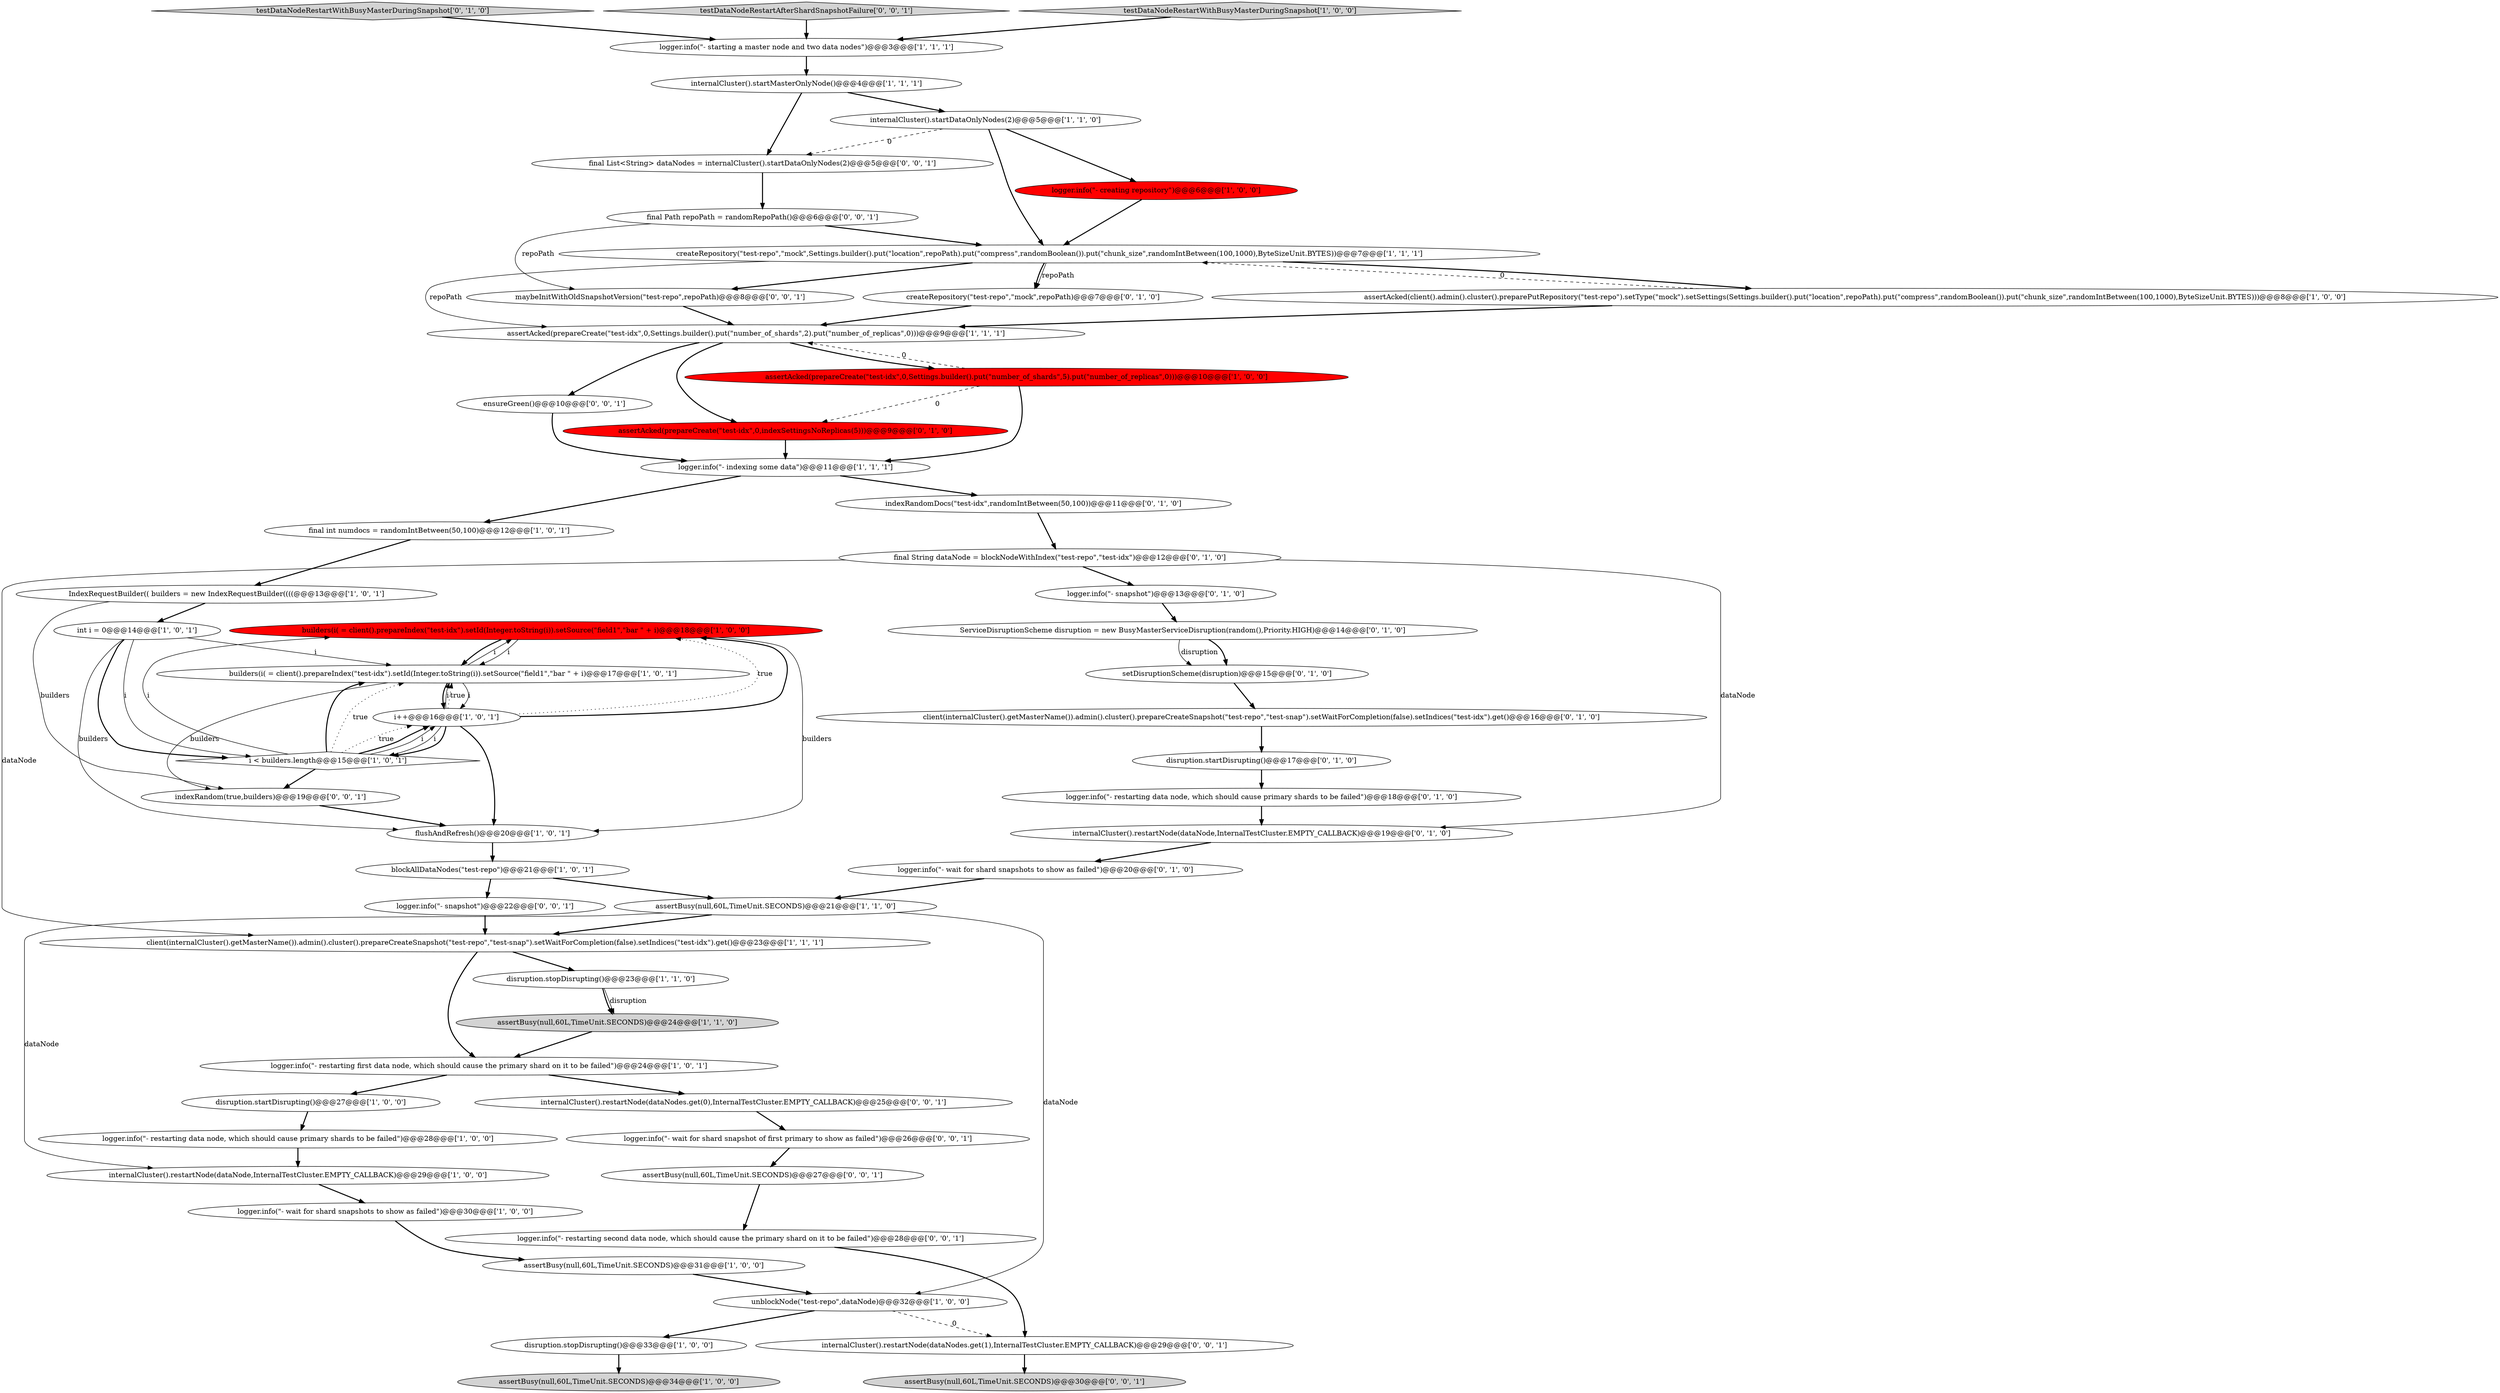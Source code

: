 digraph {
8 [style = filled, label = "assertBusy(null,60L,TimeUnit.SECONDS)@@@21@@@['1', '1', '0']", fillcolor = white, shape = ellipse image = "AAA0AAABBB1BBB"];
56 [style = filled, label = "assertBusy(null,60L,TimeUnit.SECONDS)@@@30@@@['0', '0', '1']", fillcolor = lightgray, shape = ellipse image = "AAA0AAABBB3BBB"];
27 [style = filled, label = "disruption.startDisrupting()@@@27@@@['1', '0', '0']", fillcolor = white, shape = ellipse image = "AAA0AAABBB1BBB"];
28 [style = filled, label = "internalCluster().startMasterOnlyNode()@@@4@@@['1', '1', '1']", fillcolor = white, shape = ellipse image = "AAA0AAABBB1BBB"];
34 [style = filled, label = "testDataNodeRestartWithBusyMasterDuringSnapshot['0', '1', '0']", fillcolor = lightgray, shape = diamond image = "AAA0AAABBB2BBB"];
10 [style = filled, label = "disruption.stopDisrupting()@@@33@@@['1', '0', '0']", fillcolor = white, shape = ellipse image = "AAA0AAABBB1BBB"];
42 [style = filled, label = "client(internalCluster().getMasterName()).admin().cluster().prepareCreateSnapshot(\"test-repo\",\"test-snap\").setWaitForCompletion(false).setIndices(\"test-idx\").get()@@@16@@@['0', '1', '0']", fillcolor = white, shape = ellipse image = "AAA0AAABBB2BBB"];
50 [style = filled, label = "internalCluster().restartNode(dataNodes.get(1),InternalTestCluster.EMPTY_CALLBACK)@@@29@@@['0', '0', '1']", fillcolor = white, shape = ellipse image = "AAA0AAABBB3BBB"];
52 [style = filled, label = "logger.info(\"- restarting second data node, which should cause the primary shard on it to be failed\")@@@28@@@['0', '0', '1']", fillcolor = white, shape = ellipse image = "AAA0AAABBB3BBB"];
23 [style = filled, label = "logger.info(\"- indexing some data\")@@@11@@@['1', '1', '1']", fillcolor = white, shape = ellipse image = "AAA0AAABBB1BBB"];
35 [style = filled, label = "logger.info(\"- wait for shard snapshots to show as failed\")@@@20@@@['0', '1', '0']", fillcolor = white, shape = ellipse image = "AAA0AAABBB2BBB"];
33 [style = filled, label = "createRepository(\"test-repo\",\"mock\",repoPath)@@@7@@@['0', '1', '0']", fillcolor = white, shape = ellipse image = "AAA0AAABBB2BBB"];
22 [style = filled, label = "builders(i( = client().prepareIndex(\"test-idx\").setId(Integer.toString(i)).setSource(\"field1\",\"bar \" + i)@@@18@@@['1', '0', '0']", fillcolor = red, shape = ellipse image = "AAA1AAABBB1BBB"];
12 [style = filled, label = "blockAllDataNodes(\"test-repo\")@@@21@@@['1', '0', '1']", fillcolor = white, shape = ellipse image = "AAA0AAABBB1BBB"];
55 [style = filled, label = "ensureGreen()@@@10@@@['0', '0', '1']", fillcolor = white, shape = ellipse image = "AAA0AAABBB3BBB"];
21 [style = filled, label = "unblockNode(\"test-repo\",dataNode)@@@32@@@['1', '0', '0']", fillcolor = white, shape = ellipse image = "AAA0AAABBB1BBB"];
30 [style = filled, label = "createRepository(\"test-repo\",\"mock\",Settings.builder().put(\"location\",repoPath).put(\"compress\",randomBoolean()).put(\"chunk_size\",randomIntBetween(100,1000),ByteSizeUnit.BYTES))@@@7@@@['1', '1', '1']", fillcolor = white, shape = ellipse image = "AAA0AAABBB1BBB"];
19 [style = filled, label = "assertAcked(prepareCreate(\"test-idx\",0,Settings.builder().put(\"number_of_shards\",2).put(\"number_of_replicas\",0)))@@@9@@@['1', '1', '1']", fillcolor = white, shape = ellipse image = "AAA0AAABBB1BBB"];
48 [style = filled, label = "indexRandom(true,builders)@@@19@@@['0', '0', '1']", fillcolor = white, shape = ellipse image = "AAA0AAABBB3BBB"];
29 [style = filled, label = "assertBusy(null,60L,TimeUnit.SECONDS)@@@31@@@['1', '0', '0']", fillcolor = white, shape = ellipse image = "AAA0AAABBB1BBB"];
17 [style = filled, label = "logger.info(\"- wait for shard snapshots to show as failed\")@@@30@@@['1', '0', '0']", fillcolor = white, shape = ellipse image = "AAA0AAABBB1BBB"];
36 [style = filled, label = "logger.info(\"- restarting data node, which should cause primary shards to be failed\")@@@18@@@['0', '1', '0']", fillcolor = white, shape = ellipse image = "AAA0AAABBB2BBB"];
45 [style = filled, label = "assertBusy(null,60L,TimeUnit.SECONDS)@@@27@@@['0', '0', '1']", fillcolor = white, shape = ellipse image = "AAA0AAABBB3BBB"];
46 [style = filled, label = "logger.info(\"- snapshot\")@@@22@@@['0', '0', '1']", fillcolor = white, shape = ellipse image = "AAA0AAABBB3BBB"];
47 [style = filled, label = "testDataNodeRestartAfterShardSnapshotFailure['0', '0', '1']", fillcolor = lightgray, shape = diamond image = "AAA0AAABBB3BBB"];
32 [style = filled, label = "logger.info(\"- snapshot\")@@@13@@@['0', '1', '0']", fillcolor = white, shape = ellipse image = "AAA0AAABBB2BBB"];
1 [style = filled, label = "disruption.stopDisrupting()@@@23@@@['1', '1', '0']", fillcolor = white, shape = ellipse image = "AAA0AAABBB1BBB"];
39 [style = filled, label = "disruption.startDisrupting()@@@17@@@['0', '1', '0']", fillcolor = white, shape = ellipse image = "AAA0AAABBB2BBB"];
40 [style = filled, label = "final String dataNode = blockNodeWithIndex(\"test-repo\",\"test-idx\")@@@12@@@['0', '1', '0']", fillcolor = white, shape = ellipse image = "AAA0AAABBB2BBB"];
16 [style = filled, label = "logger.info(\"- starting a master node and two data nodes\")@@@3@@@['1', '1', '1']", fillcolor = white, shape = ellipse image = "AAA0AAABBB1BBB"];
3 [style = filled, label = "internalCluster().startDataOnlyNodes(2)@@@5@@@['1', '1', '0']", fillcolor = white, shape = ellipse image = "AAA0AAABBB1BBB"];
44 [style = filled, label = "internalCluster().restartNode(dataNode,InternalTestCluster.EMPTY_CALLBACK)@@@19@@@['0', '1', '0']", fillcolor = white, shape = ellipse image = "AAA0AAABBB2BBB"];
7 [style = filled, label = "assertBusy(null,60L,TimeUnit.SECONDS)@@@24@@@['1', '1', '0']", fillcolor = lightgray, shape = ellipse image = "AAA0AAABBB1BBB"];
41 [style = filled, label = "indexRandomDocs(\"test-idx\",randomIntBetween(50,100))@@@11@@@['0', '1', '0']", fillcolor = white, shape = ellipse image = "AAA0AAABBB2BBB"];
25 [style = filled, label = "IndexRequestBuilder(( builders = new IndexRequestBuilder((((@@@13@@@['1', '0', '1']", fillcolor = white, shape = ellipse image = "AAA0AAABBB1BBB"];
38 [style = filled, label = "setDisruptionScheme(disruption)@@@15@@@['0', '1', '0']", fillcolor = white, shape = ellipse image = "AAA0AAABBB2BBB"];
37 [style = filled, label = "assertAcked(prepareCreate(\"test-idx\",0,indexSettingsNoReplicas(5)))@@@9@@@['0', '1', '0']", fillcolor = red, shape = ellipse image = "AAA1AAABBB2BBB"];
18 [style = filled, label = "assertAcked(client().admin().cluster().preparePutRepository(\"test-repo\").setType(\"mock\").setSettings(Settings.builder().put(\"location\",repoPath).put(\"compress\",randomBoolean()).put(\"chunk_size\",randomIntBetween(100,1000),ByteSizeUnit.BYTES)))@@@8@@@['1', '0', '0']", fillcolor = white, shape = ellipse image = "AAA0AAABBB1BBB"];
4 [style = filled, label = "internalCluster().restartNode(dataNode,InternalTestCluster.EMPTY_CALLBACK)@@@29@@@['1', '0', '0']", fillcolor = white, shape = ellipse image = "AAA0AAABBB1BBB"];
9 [style = filled, label = "assertBusy(null,60L,TimeUnit.SECONDS)@@@34@@@['1', '0', '0']", fillcolor = lightgray, shape = ellipse image = "AAA0AAABBB1BBB"];
13 [style = filled, label = "i++@@@16@@@['1', '0', '1']", fillcolor = white, shape = ellipse image = "AAA0AAABBB1BBB"];
0 [style = filled, label = "logger.info(\"- creating repository\")@@@6@@@['1', '0', '0']", fillcolor = red, shape = ellipse image = "AAA1AAABBB1BBB"];
24 [style = filled, label = "logger.info(\"- restarting first data node, which should cause the primary shard on it to be failed\")@@@24@@@['1', '0', '1']", fillcolor = white, shape = ellipse image = "AAA0AAABBB1BBB"];
26 [style = filled, label = "int i = 0@@@14@@@['1', '0', '1']", fillcolor = white, shape = ellipse image = "AAA0AAABBB1BBB"];
49 [style = filled, label = "final Path repoPath = randomRepoPath()@@@6@@@['0', '0', '1']", fillcolor = white, shape = ellipse image = "AAA0AAABBB3BBB"];
14 [style = filled, label = "builders(i( = client().prepareIndex(\"test-idx\").setId(Integer.toString(i)).setSource(\"field1\",\"bar \" + i)@@@17@@@['1', '0', '1']", fillcolor = white, shape = ellipse image = "AAA0AAABBB1BBB"];
15 [style = filled, label = "client(internalCluster().getMasterName()).admin().cluster().prepareCreateSnapshot(\"test-repo\",\"test-snap\").setWaitForCompletion(false).setIndices(\"test-idx\").get()@@@23@@@['1', '1', '1']", fillcolor = white, shape = ellipse image = "AAA0AAABBB1BBB"];
5 [style = filled, label = "logger.info(\"- restarting data node, which should cause primary shards to be failed\")@@@28@@@['1', '0', '0']", fillcolor = white, shape = ellipse image = "AAA0AAABBB1BBB"];
31 [style = filled, label = "final int numdocs = randomIntBetween(50,100)@@@12@@@['1', '0', '1']", fillcolor = white, shape = ellipse image = "AAA0AAABBB1BBB"];
43 [style = filled, label = "ServiceDisruptionScheme disruption = new BusyMasterServiceDisruption(random(),Priority.HIGH)@@@14@@@['0', '1', '0']", fillcolor = white, shape = ellipse image = "AAA0AAABBB2BBB"];
51 [style = filled, label = "final List<String> dataNodes = internalCluster().startDataOnlyNodes(2)@@@5@@@['0', '0', '1']", fillcolor = white, shape = ellipse image = "AAA0AAABBB3BBB"];
11 [style = filled, label = "testDataNodeRestartWithBusyMasterDuringSnapshot['1', '0', '0']", fillcolor = lightgray, shape = diamond image = "AAA0AAABBB1BBB"];
20 [style = filled, label = "i < builders.length@@@15@@@['1', '0', '1']", fillcolor = white, shape = diamond image = "AAA0AAABBB1BBB"];
6 [style = filled, label = "flushAndRefresh()@@@20@@@['1', '0', '1']", fillcolor = white, shape = ellipse image = "AAA0AAABBB1BBB"];
2 [style = filled, label = "assertAcked(prepareCreate(\"test-idx\",0,Settings.builder().put(\"number_of_shards\",5).put(\"number_of_replicas\",0)))@@@10@@@['1', '0', '0']", fillcolor = red, shape = ellipse image = "AAA1AAABBB1BBB"];
53 [style = filled, label = "maybeInitWithOldSnapshotVersion(\"test-repo\",repoPath)@@@8@@@['0', '0', '1']", fillcolor = white, shape = ellipse image = "AAA0AAABBB3BBB"];
54 [style = filled, label = "internalCluster().restartNode(dataNodes.get(0),InternalTestCluster.EMPTY_CALLBACK)@@@25@@@['0', '0', '1']", fillcolor = white, shape = ellipse image = "AAA0AAABBB3BBB"];
57 [style = filled, label = "logger.info(\"- wait for shard snapshot of first primary to show as failed\")@@@26@@@['0', '0', '1']", fillcolor = white, shape = ellipse image = "AAA0AAABBB3BBB"];
21->50 [style = dashed, label="0"];
0->30 [style = bold, label=""];
21->10 [style = bold, label=""];
2->19 [style = dashed, label="0"];
30->19 [style = solid, label="repoPath"];
19->55 [style = bold, label=""];
18->30 [style = dashed, label="0"];
46->15 [style = bold, label=""];
44->35 [style = bold, label=""];
54->57 [style = bold, label=""];
50->56 [style = bold, label=""];
38->42 [style = bold, label=""];
30->18 [style = bold, label=""];
3->51 [style = dashed, label="0"];
2->23 [style = bold, label=""];
53->19 [style = bold, label=""];
55->23 [style = bold, label=""];
1->7 [style = solid, label="disruption"];
20->48 [style = bold, label=""];
35->8 [style = bold, label=""];
20->13 [style = dotted, label="true"];
28->3 [style = bold, label=""];
13->22 [style = bold, label=""];
27->5 [style = bold, label=""];
3->30 [style = bold, label=""];
24->27 [style = bold, label=""];
14->48 [style = solid, label="builders"];
11->16 [style = bold, label=""];
40->15 [style = solid, label="dataNode"];
36->44 [style = bold, label=""];
13->20 [style = solid, label="i"];
26->6 [style = solid, label="builders"];
18->19 [style = bold, label=""];
20->14 [style = bold, label=""];
19->2 [style = bold, label=""];
57->45 [style = bold, label=""];
49->53 [style = solid, label="repoPath"];
3->0 [style = bold, label=""];
19->37 [style = bold, label=""];
7->24 [style = bold, label=""];
14->22 [style = solid, label="i"];
13->22 [style = dotted, label="true"];
2->37 [style = dashed, label="0"];
25->26 [style = bold, label=""];
22->14 [style = solid, label="i"];
13->14 [style = solid, label="i"];
22->14 [style = bold, label=""];
45->52 [style = bold, label=""];
47->16 [style = bold, label=""];
26->20 [style = bold, label=""];
23->31 [style = bold, label=""];
31->25 [style = bold, label=""];
20->13 [style = bold, label=""];
8->15 [style = bold, label=""];
4->17 [style = bold, label=""];
30->33 [style = bold, label=""];
40->44 [style = solid, label="dataNode"];
26->20 [style = solid, label="i"];
42->39 [style = bold, label=""];
20->14 [style = dotted, label="true"];
30->53 [style = bold, label=""];
23->41 [style = bold, label=""];
48->6 [style = bold, label=""];
1->7 [style = bold, label=""];
29->21 [style = bold, label=""];
20->13 [style = solid, label="i"];
8->4 [style = solid, label="dataNode"];
43->38 [style = bold, label=""];
12->46 [style = bold, label=""];
41->40 [style = bold, label=""];
49->30 [style = bold, label=""];
12->8 [style = bold, label=""];
34->16 [style = bold, label=""];
5->4 [style = bold, label=""];
40->32 [style = bold, label=""];
52->50 [style = bold, label=""];
10->9 [style = bold, label=""];
14->13 [style = bold, label=""];
13->6 [style = bold, label=""];
33->19 [style = bold, label=""];
13->14 [style = dotted, label="true"];
25->48 [style = solid, label="builders"];
26->14 [style = solid, label="i"];
15->1 [style = bold, label=""];
6->12 [style = bold, label=""];
14->13 [style = solid, label="i"];
8->21 [style = solid, label="dataNode"];
43->38 [style = solid, label="disruption"];
30->33 [style = solid, label="repoPath"];
20->22 [style = solid, label="i"];
22->6 [style = solid, label="builders"];
51->49 [style = bold, label=""];
32->43 [style = bold, label=""];
28->51 [style = bold, label=""];
37->23 [style = bold, label=""];
24->54 [style = bold, label=""];
16->28 [style = bold, label=""];
15->24 [style = bold, label=""];
17->29 [style = bold, label=""];
39->36 [style = bold, label=""];
13->20 [style = bold, label=""];
}
